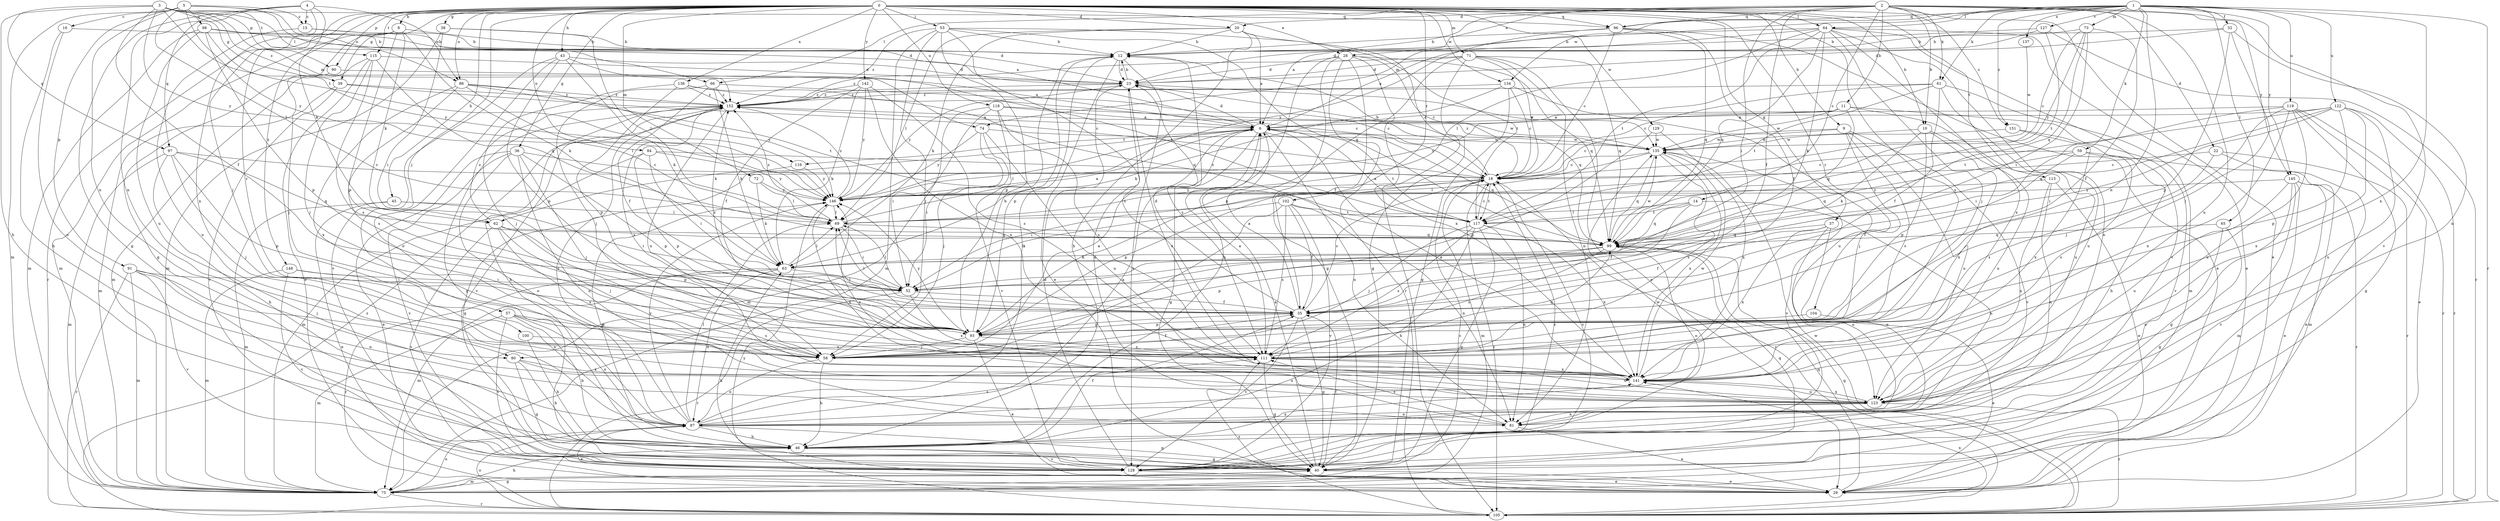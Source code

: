 strict digraph  {
0;
1;
2;
3;
4;
5;
6;
8;
9;
10;
11;
12;
14;
15;
16;
18;
20;
22;
23;
28;
29;
32;
35;
36;
37;
38;
39;
40;
43;
45;
46;
52;
53;
57;
58;
59;
61;
62;
63;
64;
65;
66;
69;
71;
72;
73;
74;
75;
80;
81;
84;
86;
87;
90;
91;
93;
96;
97;
98;
99;
100;
102;
104;
105;
111;
113;
115;
116;
117;
118;
119;
122;
123;
127;
128;
129;
134;
135;
136;
137;
141;
142;
145;
146;
148;
151;
152;
0 -> 8  [label=b];
0 -> 9  [label=b];
0 -> 10  [label=b];
0 -> 20  [label=d];
0 -> 28  [label=e];
0 -> 36  [label=g];
0 -> 37  [label=g];
0 -> 38  [label=g];
0 -> 39  [label=g];
0 -> 43  [label=h];
0 -> 45  [label=h];
0 -> 53  [label=j];
0 -> 57  [label=j];
0 -> 58  [label=j];
0 -> 64  [label=l];
0 -> 71  [label=m];
0 -> 72  [label=m];
0 -> 84  [label=o];
0 -> 86  [label=o];
0 -> 90  [label=p];
0 -> 96  [label=q];
0 -> 100  [label=r];
0 -> 102  [label=r];
0 -> 104  [label=r];
0 -> 111  [label=s];
0 -> 113  [label=t];
0 -> 115  [label=t];
0 -> 118  [label=u];
0 -> 129  [label=w];
0 -> 134  [label=w];
0 -> 136  [label=x];
0 -> 142  [label=y];
0 -> 148  [label=z];
0 -> 151  [label=z];
1 -> 32  [label=f];
1 -> 59  [label=k];
1 -> 61  [label=k];
1 -> 64  [label=l];
1 -> 65  [label=l];
1 -> 73  [label=m];
1 -> 74  [label=m];
1 -> 80  [label=n];
1 -> 96  [label=q];
1 -> 105  [label=r];
1 -> 119  [label=u];
1 -> 122  [label=u];
1 -> 127  [label=v];
1 -> 134  [label=w];
1 -> 137  [label=x];
1 -> 141  [label=x];
1 -> 145  [label=y];
1 -> 151  [label=z];
2 -> 6  [label=a];
2 -> 10  [label=b];
2 -> 11  [label=b];
2 -> 14  [label=c];
2 -> 20  [label=d];
2 -> 22  [label=d];
2 -> 28  [label=e];
2 -> 29  [label=e];
2 -> 35  [label=f];
2 -> 52  [label=i];
2 -> 61  [label=k];
2 -> 66  [label=l];
2 -> 96  [label=q];
2 -> 123  [label=u];
2 -> 128  [label=v];
2 -> 145  [label=y];
3 -> 35  [label=f];
3 -> 39  [label=g];
3 -> 46  [label=h];
3 -> 66  [label=l];
3 -> 74  [label=m];
3 -> 90  [label=p];
3 -> 96  [label=q];
3 -> 97  [label=q];
3 -> 115  [label=t];
3 -> 116  [label=t];
3 -> 146  [label=y];
3 -> 152  [label=z];
4 -> 15  [label=c];
4 -> 40  [label=g];
4 -> 62  [label=k];
4 -> 80  [label=n];
4 -> 86  [label=o];
4 -> 97  [label=q];
4 -> 141  [label=x];
5 -> 6  [label=a];
5 -> 15  [label=c];
5 -> 16  [label=c];
5 -> 69  [label=l];
5 -> 75  [label=m];
5 -> 80  [label=n];
5 -> 86  [label=o];
5 -> 91  [label=p];
5 -> 98  [label=q];
5 -> 146  [label=y];
6 -> 23  [label=d];
6 -> 40  [label=g];
6 -> 62  [label=k];
6 -> 69  [label=l];
6 -> 81  [label=n];
6 -> 99  [label=q];
6 -> 116  [label=t];
6 -> 117  [label=t];
6 -> 135  [label=w];
8 -> 12  [label=b];
8 -> 40  [label=g];
8 -> 62  [label=k];
8 -> 63  [label=k];
8 -> 75  [label=m];
8 -> 93  [label=p];
8 -> 105  [label=r];
9 -> 18  [label=c];
9 -> 58  [label=j];
9 -> 111  [label=s];
9 -> 123  [label=u];
9 -> 128  [label=v];
9 -> 135  [label=w];
10 -> 63  [label=k];
10 -> 93  [label=p];
10 -> 123  [label=u];
10 -> 135  [label=w];
10 -> 141  [label=x];
11 -> 6  [label=a];
11 -> 99  [label=q];
11 -> 123  [label=u];
11 -> 128  [label=v];
11 -> 135  [label=w];
11 -> 146  [label=y];
12 -> 23  [label=d];
12 -> 29  [label=e];
12 -> 93  [label=p];
12 -> 111  [label=s];
12 -> 128  [label=v];
14 -> 35  [label=f];
14 -> 69  [label=l];
14 -> 81  [label=n];
14 -> 99  [label=q];
14 -> 117  [label=t];
15 -> 12  [label=b];
15 -> 23  [label=d];
15 -> 87  [label=o];
16 -> 12  [label=b];
16 -> 46  [label=h];
16 -> 87  [label=o];
18 -> 12  [label=b];
18 -> 52  [label=i];
18 -> 75  [label=m];
18 -> 93  [label=p];
18 -> 105  [label=r];
18 -> 117  [label=t];
18 -> 128  [label=v];
18 -> 146  [label=y];
20 -> 6  [label=a];
20 -> 12  [label=b];
20 -> 46  [label=h];
20 -> 63  [label=k];
20 -> 69  [label=l];
20 -> 105  [label=r];
22 -> 18  [label=c];
22 -> 29  [label=e];
22 -> 105  [label=r];
22 -> 111  [label=s];
23 -> 12  [label=b];
23 -> 99  [label=q];
23 -> 123  [label=u];
23 -> 135  [label=w];
23 -> 146  [label=y];
23 -> 152  [label=z];
28 -> 18  [label=c];
28 -> 23  [label=d];
28 -> 35  [label=f];
28 -> 40  [label=g];
28 -> 46  [label=h];
28 -> 99  [label=q];
28 -> 105  [label=r];
28 -> 141  [label=x];
29 -> 63  [label=k];
29 -> 99  [label=q];
32 -> 12  [label=b];
32 -> 23  [label=d];
32 -> 58  [label=j];
32 -> 93  [label=p];
32 -> 123  [label=u];
35 -> 6  [label=a];
35 -> 18  [label=c];
35 -> 23  [label=d];
35 -> 40  [label=g];
35 -> 69  [label=l];
35 -> 93  [label=p];
35 -> 128  [label=v];
35 -> 152  [label=z];
36 -> 18  [label=c];
36 -> 29  [label=e];
36 -> 58  [label=j];
36 -> 81  [label=n];
36 -> 87  [label=o];
36 -> 93  [label=p];
36 -> 128  [label=v];
37 -> 35  [label=f];
37 -> 81  [label=n];
37 -> 87  [label=o];
37 -> 99  [label=q];
37 -> 141  [label=x];
38 -> 12  [label=b];
38 -> 52  [label=i];
38 -> 69  [label=l];
38 -> 75  [label=m];
39 -> 18  [label=c];
39 -> 75  [label=m];
39 -> 128  [label=v];
39 -> 152  [label=z];
40 -> 6  [label=a];
40 -> 29  [label=e];
40 -> 35  [label=f];
40 -> 75  [label=m];
40 -> 99  [label=q];
43 -> 23  [label=d];
43 -> 63  [label=k];
43 -> 87  [label=o];
43 -> 93  [label=p];
43 -> 117  [label=t];
43 -> 128  [label=v];
45 -> 29  [label=e];
45 -> 52  [label=i];
45 -> 69  [label=l];
45 -> 75  [label=m];
46 -> 35  [label=f];
46 -> 40  [label=g];
46 -> 128  [label=v];
46 -> 135  [label=w];
46 -> 141  [label=x];
46 -> 146  [label=y];
52 -> 35  [label=f];
52 -> 69  [label=l];
52 -> 105  [label=r];
52 -> 141  [label=x];
53 -> 12  [label=b];
53 -> 58  [label=j];
53 -> 75  [label=m];
53 -> 93  [label=p];
53 -> 99  [label=q];
53 -> 111  [label=s];
53 -> 117  [label=t];
53 -> 152  [label=z];
57 -> 46  [label=h];
57 -> 75  [label=m];
57 -> 87  [label=o];
57 -> 93  [label=p];
57 -> 111  [label=s];
57 -> 128  [label=v];
58 -> 6  [label=a];
58 -> 35  [label=f];
58 -> 46  [label=h];
58 -> 87  [label=o];
59 -> 18  [label=c];
59 -> 35  [label=f];
59 -> 75  [label=m];
59 -> 99  [label=q];
59 -> 111  [label=s];
61 -> 18  [label=c];
61 -> 35  [label=f];
61 -> 75  [label=m];
61 -> 117  [label=t];
61 -> 123  [label=u];
61 -> 152  [label=z];
62 -> 58  [label=j];
62 -> 93  [label=p];
62 -> 99  [label=q];
62 -> 128  [label=v];
62 -> 141  [label=x];
62 -> 152  [label=z];
63 -> 52  [label=i];
63 -> 69  [label=l];
63 -> 75  [label=m];
63 -> 87  [label=o];
63 -> 105  [label=r];
64 -> 6  [label=a];
64 -> 12  [label=b];
64 -> 29  [label=e];
64 -> 58  [label=j];
64 -> 63  [label=k];
64 -> 69  [label=l];
64 -> 87  [label=o];
64 -> 99  [label=q];
64 -> 117  [label=t];
64 -> 128  [label=v];
64 -> 141  [label=x];
65 -> 40  [label=g];
65 -> 87  [label=o];
65 -> 99  [label=q];
66 -> 18  [label=c];
66 -> 35  [label=f];
66 -> 58  [label=j];
66 -> 63  [label=k];
66 -> 152  [label=z];
69 -> 6  [label=a];
69 -> 52  [label=i];
69 -> 99  [label=q];
69 -> 152  [label=z];
71 -> 18  [label=c];
71 -> 23  [label=d];
71 -> 29  [label=e];
71 -> 40  [label=g];
71 -> 81  [label=n];
71 -> 93  [label=p];
71 -> 99  [label=q];
71 -> 152  [label=z];
72 -> 63  [label=k];
72 -> 69  [label=l];
72 -> 146  [label=y];
73 -> 12  [label=b];
73 -> 18  [label=c];
73 -> 35  [label=f];
73 -> 52  [label=i];
73 -> 99  [label=q];
73 -> 146  [label=y];
74 -> 52  [label=i];
74 -> 58  [label=j];
74 -> 123  [label=u];
74 -> 135  [label=w];
74 -> 146  [label=y];
75 -> 18  [label=c];
75 -> 40  [label=g];
75 -> 46  [label=h];
75 -> 87  [label=o];
75 -> 105  [label=r];
80 -> 40  [label=g];
80 -> 46  [label=h];
80 -> 123  [label=u];
80 -> 141  [label=x];
81 -> 23  [label=d];
81 -> 29  [label=e];
81 -> 111  [label=s];
84 -> 18  [label=c];
84 -> 52  [label=i];
84 -> 75  [label=m];
84 -> 93  [label=p];
84 -> 146  [label=y];
86 -> 69  [label=l];
86 -> 111  [label=s];
86 -> 117  [label=t];
86 -> 141  [label=x];
86 -> 146  [label=y];
86 -> 152  [label=z];
87 -> 6  [label=a];
87 -> 12  [label=b];
87 -> 29  [label=e];
87 -> 40  [label=g];
87 -> 46  [label=h];
87 -> 69  [label=l];
87 -> 111  [label=s];
87 -> 146  [label=y];
87 -> 152  [label=z];
90 -> 6  [label=a];
90 -> 58  [label=j];
91 -> 52  [label=i];
91 -> 58  [label=j];
91 -> 75  [label=m];
91 -> 81  [label=n];
91 -> 105  [label=r];
91 -> 128  [label=v];
93 -> 12  [label=b];
93 -> 29  [label=e];
93 -> 58  [label=j];
93 -> 69  [label=l];
93 -> 111  [label=s];
93 -> 146  [label=y];
96 -> 12  [label=b];
96 -> 18  [label=c];
96 -> 29  [label=e];
96 -> 35  [label=f];
96 -> 99  [label=q];
96 -> 146  [label=y];
97 -> 18  [label=c];
97 -> 46  [label=h];
97 -> 58  [label=j];
97 -> 75  [label=m];
97 -> 93  [label=p];
97 -> 99  [label=q];
98 -> 12  [label=b];
98 -> 23  [label=d];
98 -> 75  [label=m];
98 -> 93  [label=p];
98 -> 123  [label=u];
98 -> 146  [label=y];
99 -> 63  [label=k];
99 -> 87  [label=o];
99 -> 93  [label=p];
99 -> 111  [label=s];
99 -> 135  [label=w];
100 -> 46  [label=h];
100 -> 111  [label=s];
102 -> 35  [label=f];
102 -> 52  [label=i];
102 -> 58  [label=j];
102 -> 81  [label=n];
102 -> 111  [label=s];
102 -> 117  [label=t];
102 -> 128  [label=v];
104 -> 29  [label=e];
104 -> 93  [label=p];
105 -> 18  [label=c];
105 -> 87  [label=o];
105 -> 99  [label=q];
105 -> 111  [label=s];
105 -> 135  [label=w];
105 -> 141  [label=x];
105 -> 146  [label=y];
105 -> 152  [label=z];
111 -> 6  [label=a];
111 -> 40  [label=g];
111 -> 99  [label=q];
111 -> 123  [label=u];
111 -> 141  [label=x];
113 -> 29  [label=e];
113 -> 81  [label=n];
113 -> 123  [label=u];
113 -> 146  [label=y];
115 -> 23  [label=d];
115 -> 29  [label=e];
115 -> 58  [label=j];
115 -> 75  [label=m];
115 -> 99  [label=q];
115 -> 111  [label=s];
116 -> 40  [label=g];
116 -> 146  [label=y];
117 -> 6  [label=a];
117 -> 18  [label=c];
117 -> 40  [label=g];
117 -> 46  [label=h];
117 -> 58  [label=j];
117 -> 81  [label=n];
117 -> 111  [label=s];
117 -> 141  [label=x];
118 -> 6  [label=a];
118 -> 52  [label=i];
118 -> 75  [label=m];
118 -> 111  [label=s];
118 -> 128  [label=v];
118 -> 135  [label=w];
119 -> 6  [label=a];
119 -> 29  [label=e];
119 -> 40  [label=g];
119 -> 52  [label=i];
119 -> 58  [label=j];
119 -> 105  [label=r];
119 -> 123  [label=u];
119 -> 141  [label=x];
122 -> 6  [label=a];
122 -> 52  [label=i];
122 -> 93  [label=p];
122 -> 99  [label=q];
122 -> 105  [label=r];
122 -> 117  [label=t];
122 -> 123  [label=u];
122 -> 141  [label=x];
123 -> 81  [label=n];
123 -> 87  [label=o];
123 -> 105  [label=r];
123 -> 141  [label=x];
123 -> 146  [label=y];
127 -> 12  [label=b];
127 -> 23  [label=d];
127 -> 105  [label=r];
127 -> 117  [label=t];
128 -> 18  [label=c];
128 -> 23  [label=d];
128 -> 29  [label=e];
129 -> 93  [label=p];
129 -> 135  [label=w];
129 -> 141  [label=x];
134 -> 18  [label=c];
134 -> 40  [label=g];
134 -> 63  [label=k];
134 -> 123  [label=u];
134 -> 152  [label=z];
135 -> 18  [label=c];
135 -> 69  [label=l];
135 -> 99  [label=q];
135 -> 111  [label=s];
135 -> 128  [label=v];
135 -> 141  [label=x];
135 -> 152  [label=z];
136 -> 18  [label=c];
136 -> 58  [label=j];
136 -> 93  [label=p];
136 -> 99  [label=q];
136 -> 152  [label=z];
137 -> 135  [label=w];
141 -> 6  [label=a];
141 -> 123  [label=u];
141 -> 135  [label=w];
142 -> 35  [label=f];
142 -> 63  [label=k];
142 -> 111  [label=s];
142 -> 141  [label=x];
142 -> 146  [label=y];
142 -> 152  [label=z];
145 -> 29  [label=e];
145 -> 40  [label=g];
145 -> 75  [label=m];
145 -> 105  [label=r];
145 -> 123  [label=u];
145 -> 128  [label=v];
145 -> 146  [label=y];
146 -> 69  [label=l];
146 -> 123  [label=u];
146 -> 152  [label=z];
148 -> 52  [label=i];
148 -> 75  [label=m];
148 -> 87  [label=o];
148 -> 128  [label=v];
151 -> 46  [label=h];
151 -> 135  [label=w];
151 -> 141  [label=x];
152 -> 6  [label=a];
152 -> 40  [label=g];
152 -> 46  [label=h];
152 -> 111  [label=s];
152 -> 128  [label=v];
152 -> 141  [label=x];
}
